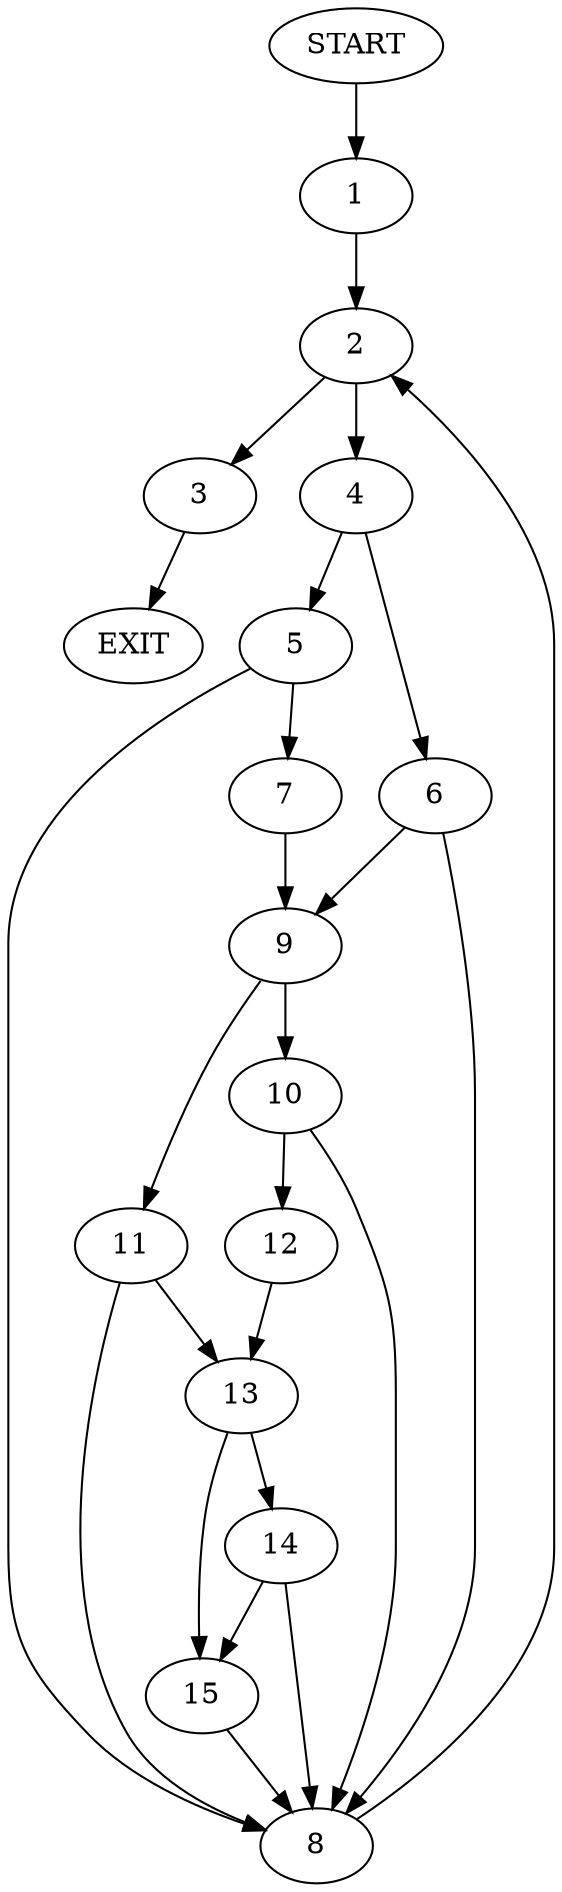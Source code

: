 digraph {
0 [label="START"]
16 [label="EXIT"]
0 -> 1
1 -> 2
2 -> 3
2 -> 4
3 -> 16
4 -> 5
4 -> 6
5 -> 7
5 -> 8
6 -> 9
6 -> 8
7 -> 9
8 -> 2
9 -> 10
9 -> 11
10 -> 12
10 -> 8
11 -> 13
11 -> 8
12 -> 13
13 -> 14
13 -> 15
14 -> 8
14 -> 15
15 -> 8
}
